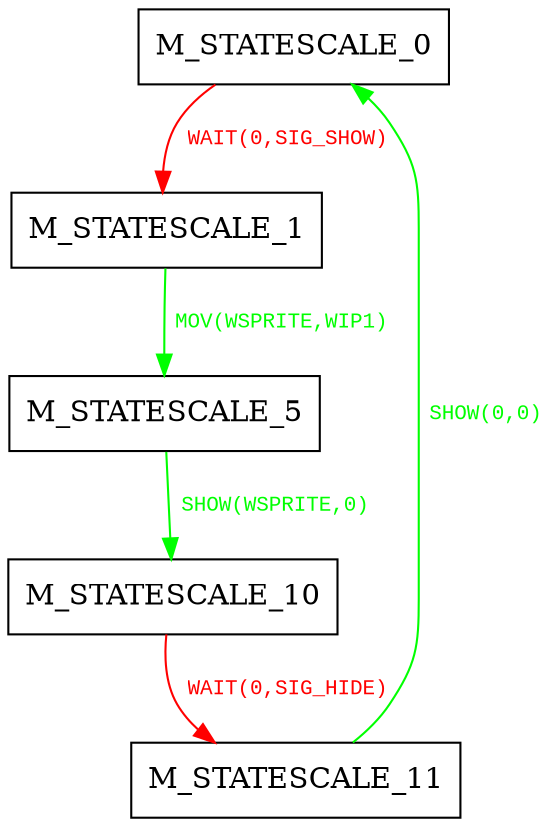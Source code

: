 digraph {
 node [shape=record];
"M_STATESCALE_0" -> "M_STATESCALE_1"[color=red, fontcolor=red, label=< <font face="Courier New" point-size="10">
WAIT(0,SIG_SHOW)<br/>
</font>>];
"M_STATESCALE_1" -> "M_STATESCALE_5"[color=green, fontcolor=green, label=< <font face="Courier New" point-size="10">
MOV(WSPRITE,WIP1)<br/>
</font>>];
"M_STATESCALE_5" -> "M_STATESCALE_10"[color=green, fontcolor=green, label=< <font face="Courier New" point-size="10">
SHOW(WSPRITE,0)<br/>
</font>>];
"M_STATESCALE_10" -> "M_STATESCALE_11"[color=red, fontcolor=red, label=< <font face="Courier New" point-size="10">
WAIT(0,SIG_HIDE)<br/>
</font>>];
"M_STATESCALE_11" -> "M_STATESCALE_0"[color=green, fontcolor=green, label=< <font face="Courier New" point-size="10">
SHOW(0,0)<br/>
</font>>];
}
